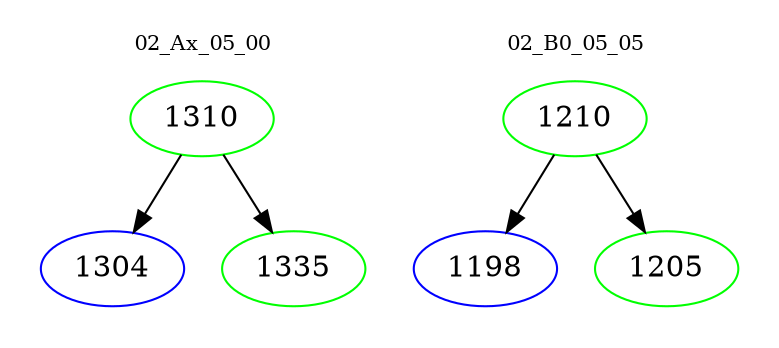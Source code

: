 digraph{
subgraph cluster_0 {
color = white
label = "02_Ax_05_00";
fontsize=10;
T0_1310 [label="1310", color="green"]
T0_1310 -> T0_1304 [color="black"]
T0_1304 [label="1304", color="blue"]
T0_1310 -> T0_1335 [color="black"]
T0_1335 [label="1335", color="green"]
}
subgraph cluster_1 {
color = white
label = "02_B0_05_05";
fontsize=10;
T1_1210 [label="1210", color="green"]
T1_1210 -> T1_1198 [color="black"]
T1_1198 [label="1198", color="blue"]
T1_1210 -> T1_1205 [color="black"]
T1_1205 [label="1205", color="green"]
}
}
